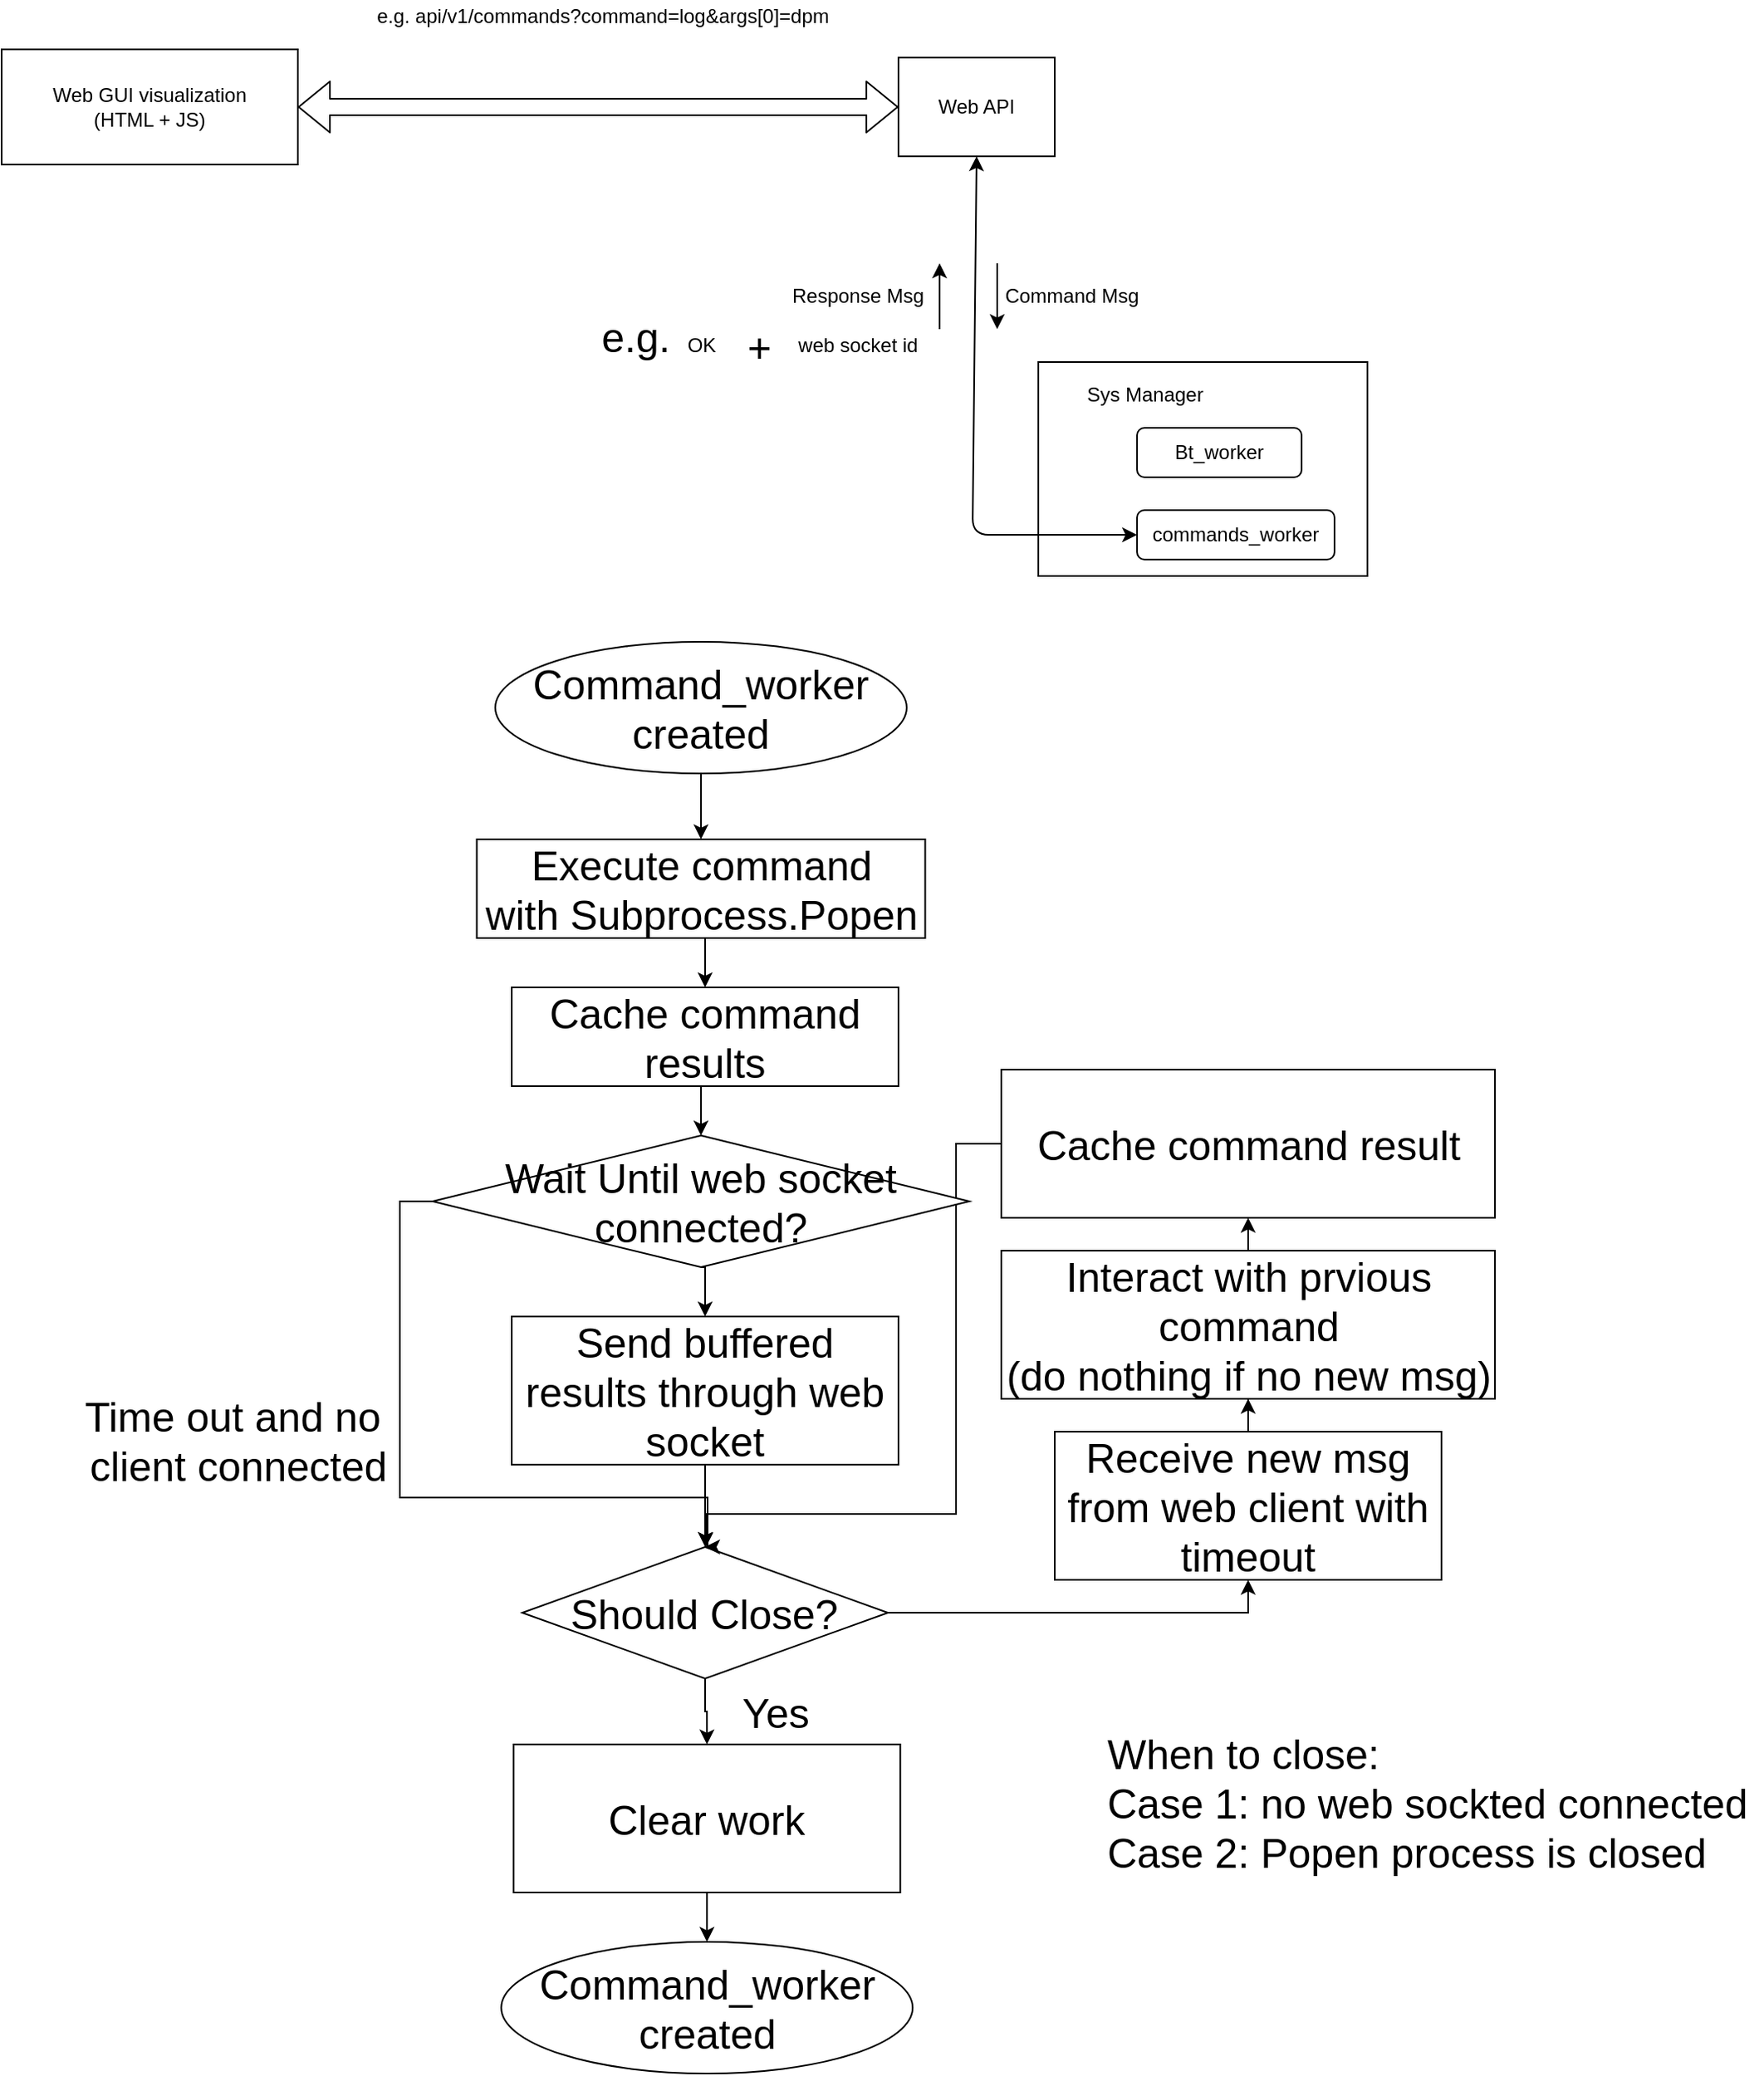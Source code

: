 <mxfile version="14.4.2" type="github">
  <diagram id="ZYOT2A9pMRVEgB5S3qTo" name="Page-1">
    <mxGraphModel dx="1903" dy="621" grid="1" gridSize="10" guides="1" tooltips="1" connect="1" arrows="1" fold="1" page="1" pageScale="1" pageWidth="850" pageHeight="1100" math="0" shadow="0">
      <root>
        <mxCell id="0" />
        <mxCell id="1" parent="0" />
        <mxCell id="k_Km968nEYDGOmCtCJIA-1" value="Web GUI visualization&lt;br&gt;(HTML + JS)" style="rounded=0;whiteSpace=wrap;html=1;" vertex="1" parent="1">
          <mxGeometry x="-180" y="290" width="180" height="70" as="geometry" />
        </mxCell>
        <mxCell id="k_Km968nEYDGOmCtCJIA-2" value="Web API" style="rounded=0;whiteSpace=wrap;html=1;" vertex="1" parent="1">
          <mxGeometry x="365" y="295" width="95" height="60" as="geometry" />
        </mxCell>
        <mxCell id="k_Km968nEYDGOmCtCJIA-3" value="" style="rounded=0;whiteSpace=wrap;html=1;" vertex="1" parent="1">
          <mxGeometry x="450" y="480" width="200" height="130" as="geometry" />
        </mxCell>
        <mxCell id="k_Km968nEYDGOmCtCJIA-4" value="Bt_worker" style="rounded=1;whiteSpace=wrap;html=1;" vertex="1" parent="1">
          <mxGeometry x="510" y="520" width="100" height="30" as="geometry" />
        </mxCell>
        <mxCell id="k_Km968nEYDGOmCtCJIA-5" value="Sys Manager" style="text;html=1;strokeColor=none;fillColor=none;align=center;verticalAlign=middle;whiteSpace=wrap;rounded=0;" vertex="1" parent="1">
          <mxGeometry x="470" y="490" width="90" height="20" as="geometry" />
        </mxCell>
        <mxCell id="k_Km968nEYDGOmCtCJIA-7" value="commands_worker" style="rounded=1;whiteSpace=wrap;html=1;" vertex="1" parent="1">
          <mxGeometry x="510" y="570" width="120" height="30" as="geometry" />
        </mxCell>
        <mxCell id="k_Km968nEYDGOmCtCJIA-8" value="" style="shape=flexArrow;endArrow=classic;startArrow=classic;html=1;exitX=1;exitY=0.5;exitDx=0;exitDy=0;entryX=0;entryY=0.5;entryDx=0;entryDy=0;" edge="1" parent="1" source="k_Km968nEYDGOmCtCJIA-1" target="k_Km968nEYDGOmCtCJIA-2">
          <mxGeometry width="50" height="50" relative="1" as="geometry">
            <mxPoint x="400" y="490" as="sourcePoint" />
            <mxPoint x="450" y="440" as="targetPoint" />
          </mxGeometry>
        </mxCell>
        <mxCell id="k_Km968nEYDGOmCtCJIA-9" value="" style="endArrow=classic;startArrow=classic;html=1;entryX=0.5;entryY=1;entryDx=0;entryDy=0;exitX=0;exitY=0.5;exitDx=0;exitDy=0;" edge="1" parent="1" source="k_Km968nEYDGOmCtCJIA-7" target="k_Km968nEYDGOmCtCJIA-2">
          <mxGeometry width="50" height="50" relative="1" as="geometry">
            <mxPoint x="400" y="490" as="sourcePoint" />
            <mxPoint x="450" y="440" as="targetPoint" />
            <Array as="points">
              <mxPoint x="410" y="585" />
            </Array>
          </mxGeometry>
        </mxCell>
        <mxCell id="k_Km968nEYDGOmCtCJIA-10" value="e.g. api/v1/commands?command=log&amp;amp;args[0]=dpm" style="text;html=1;strokeColor=none;fillColor=none;align=center;verticalAlign=middle;whiteSpace=wrap;rounded=0;" vertex="1" parent="1">
          <mxGeometry x="30" y="260" width="311" height="20" as="geometry" />
        </mxCell>
        <mxCell id="k_Km968nEYDGOmCtCJIA-14" value="OK&lt;br&gt;" style="text;html=1;align=center;verticalAlign=middle;resizable=0;points=[];autosize=1;" vertex="1" parent="1">
          <mxGeometry x="230" y="460" width="30" height="20" as="geometry" />
        </mxCell>
        <mxCell id="k_Km968nEYDGOmCtCJIA-16" value="Command Msg" style="text;html=1;align=center;verticalAlign=middle;resizable=0;points=[];autosize=1;" vertex="1" parent="1">
          <mxGeometry x="420" y="430" width="100" height="20" as="geometry" />
        </mxCell>
        <mxCell id="k_Km968nEYDGOmCtCJIA-19" value="" style="endArrow=classic;html=1;" edge="1" parent="1">
          <mxGeometry width="50" height="50" relative="1" as="geometry">
            <mxPoint x="425" y="420" as="sourcePoint" />
            <mxPoint x="425" y="460" as="targetPoint" />
          </mxGeometry>
        </mxCell>
        <mxCell id="k_Km968nEYDGOmCtCJIA-20" value="" style="endArrow=classic;html=1;" edge="1" parent="1">
          <mxGeometry width="50" height="50" relative="1" as="geometry">
            <mxPoint x="390" y="460" as="sourcePoint" />
            <mxPoint x="390" y="420" as="targetPoint" />
          </mxGeometry>
        </mxCell>
        <mxCell id="k_Km968nEYDGOmCtCJIA-21" value="Response Msg" style="text;html=1;align=center;verticalAlign=middle;resizable=0;points=[];autosize=1;" vertex="1" parent="1">
          <mxGeometry x="290" y="430" width="100" height="20" as="geometry" />
        </mxCell>
        <mxCell id="k_Km968nEYDGOmCtCJIA-22" value="+" style="text;html=1;align=center;verticalAlign=middle;resizable=0;points=[];autosize=1;fontSize=25;" vertex="1" parent="1">
          <mxGeometry x="265" y="450" width="30" height="40" as="geometry" />
        </mxCell>
        <mxCell id="k_Km968nEYDGOmCtCJIA-23" value="web socket id" style="text;html=1;align=center;verticalAlign=middle;resizable=0;points=[];autosize=1;" vertex="1" parent="1">
          <mxGeometry x="295" y="460" width="90" height="20" as="geometry" />
        </mxCell>
        <mxCell id="k_Km968nEYDGOmCtCJIA-27" style="edgeStyle=orthogonalEdgeStyle;rounded=0;orthogonalLoop=1;jettySize=auto;html=1;exitX=0.5;exitY=1;exitDx=0;exitDy=0;entryX=0.5;entryY=0;entryDx=0;entryDy=0;fontSize=25;" edge="1" parent="1" source="k_Km968nEYDGOmCtCJIA-25" target="k_Km968nEYDGOmCtCJIA-26">
          <mxGeometry relative="1" as="geometry" />
        </mxCell>
        <mxCell id="k_Km968nEYDGOmCtCJIA-25" value="Command_worker&lt;br&gt;created" style="ellipse;whiteSpace=wrap;html=1;fontSize=25;" vertex="1" parent="1">
          <mxGeometry x="120" y="650" width="250" height="80" as="geometry" />
        </mxCell>
        <mxCell id="k_Km968nEYDGOmCtCJIA-47" style="edgeStyle=orthogonalEdgeStyle;rounded=0;orthogonalLoop=1;jettySize=auto;html=1;exitX=0.5;exitY=1;exitDx=0;exitDy=0;entryX=0.5;entryY=0;entryDx=0;entryDy=0;fontSize=25;" edge="1" parent="1" source="k_Km968nEYDGOmCtCJIA-26" target="k_Km968nEYDGOmCtCJIA-30">
          <mxGeometry relative="1" as="geometry" />
        </mxCell>
        <mxCell id="k_Km968nEYDGOmCtCJIA-26" value="Execute command&lt;br&gt;with Subprocess.Popen" style="rounded=0;whiteSpace=wrap;html=1;fontSize=25;" vertex="1" parent="1">
          <mxGeometry x="108.75" y="770" width="272.5" height="60" as="geometry" />
        </mxCell>
        <mxCell id="k_Km968nEYDGOmCtCJIA-29" value="e.g." style="text;html=1;align=center;verticalAlign=middle;resizable=0;points=[];autosize=1;fontSize=25;" vertex="1" parent="1">
          <mxGeometry x="175" y="444" width="60" height="40" as="geometry" />
        </mxCell>
        <mxCell id="k_Km968nEYDGOmCtCJIA-48" style="edgeStyle=orthogonalEdgeStyle;rounded=0;orthogonalLoop=1;jettySize=auto;html=1;exitX=0.5;exitY=1;exitDx=0;exitDy=0;entryX=0.5;entryY=0;entryDx=0;entryDy=0;fontSize=25;" edge="1" parent="1" source="k_Km968nEYDGOmCtCJIA-30" target="k_Km968nEYDGOmCtCJIA-53">
          <mxGeometry relative="1" as="geometry">
            <mxPoint x="247.5" y="960" as="targetPoint" />
          </mxGeometry>
        </mxCell>
        <mxCell id="k_Km968nEYDGOmCtCJIA-30" value="Cache command results" style="rounded=0;whiteSpace=wrap;html=1;fontSize=25;" vertex="1" parent="1">
          <mxGeometry x="130" y="860" width="235" height="60" as="geometry" />
        </mxCell>
        <mxCell id="k_Km968nEYDGOmCtCJIA-49" style="edgeStyle=orthogonalEdgeStyle;rounded=0;orthogonalLoop=1;jettySize=auto;html=1;exitX=0.5;exitY=1;exitDx=0;exitDy=0;entryX=0.5;entryY=0;entryDx=0;entryDy=0;fontSize=25;" edge="1" parent="1" source="k_Km968nEYDGOmCtCJIA-53" target="k_Km968nEYDGOmCtCJIA-33">
          <mxGeometry relative="1" as="geometry">
            <mxPoint x="247.5" y="1020" as="sourcePoint" />
          </mxGeometry>
        </mxCell>
        <mxCell id="k_Km968nEYDGOmCtCJIA-50" style="edgeStyle=orthogonalEdgeStyle;rounded=0;orthogonalLoop=1;jettySize=auto;html=1;exitX=0.5;exitY=1;exitDx=0;exitDy=0;fontSize=25;" edge="1" parent="1" source="k_Km968nEYDGOmCtCJIA-33" target="k_Km968nEYDGOmCtCJIA-34">
          <mxGeometry relative="1" as="geometry" />
        </mxCell>
        <mxCell id="k_Km968nEYDGOmCtCJIA-33" value="Send buffered results through web socket" style="rounded=0;whiteSpace=wrap;html=1;fontSize=25;" vertex="1" parent="1">
          <mxGeometry x="130" y="1060" width="235" height="90" as="geometry" />
        </mxCell>
        <mxCell id="k_Km968nEYDGOmCtCJIA-37" style="edgeStyle=orthogonalEdgeStyle;rounded=0;orthogonalLoop=1;jettySize=auto;html=1;exitX=0.5;exitY=1;exitDx=0;exitDy=0;entryX=0.5;entryY=0;entryDx=0;entryDy=0;fontSize=25;" edge="1" parent="1" source="k_Km968nEYDGOmCtCJIA-34" target="k_Km968nEYDGOmCtCJIA-36">
          <mxGeometry relative="1" as="geometry" />
        </mxCell>
        <mxCell id="k_Km968nEYDGOmCtCJIA-41" style="edgeStyle=orthogonalEdgeStyle;rounded=0;orthogonalLoop=1;jettySize=auto;html=1;exitX=1;exitY=0.5;exitDx=0;exitDy=0;entryX=0.5;entryY=1;entryDx=0;entryDy=0;fontSize=25;" edge="1" parent="1" source="k_Km968nEYDGOmCtCJIA-34" target="k_Km968nEYDGOmCtCJIA-40">
          <mxGeometry relative="1" as="geometry" />
        </mxCell>
        <mxCell id="k_Km968nEYDGOmCtCJIA-34" value="Should Close?" style="rhombus;whiteSpace=wrap;html=1;fontSize=25;" vertex="1" parent="1">
          <mxGeometry x="136.38" y="1200" width="222.25" height="80" as="geometry" />
        </mxCell>
        <mxCell id="k_Km968nEYDGOmCtCJIA-35" value="Command_worker&lt;br&gt;created" style="ellipse;whiteSpace=wrap;html=1;fontSize=25;" vertex="1" parent="1">
          <mxGeometry x="123.63" y="1440" width="250" height="80" as="geometry" />
        </mxCell>
        <mxCell id="k_Km968nEYDGOmCtCJIA-38" style="edgeStyle=orthogonalEdgeStyle;rounded=0;orthogonalLoop=1;jettySize=auto;html=1;exitX=0.5;exitY=1;exitDx=0;exitDy=0;entryX=0.5;entryY=0;entryDx=0;entryDy=0;fontSize=25;" edge="1" parent="1" source="k_Km968nEYDGOmCtCJIA-36" target="k_Km968nEYDGOmCtCJIA-35">
          <mxGeometry relative="1" as="geometry" />
        </mxCell>
        <mxCell id="k_Km968nEYDGOmCtCJIA-36" value="Clear work" style="rounded=0;whiteSpace=wrap;html=1;fontSize=25;" vertex="1" parent="1">
          <mxGeometry x="131.13" y="1320" width="235" height="90" as="geometry" />
        </mxCell>
        <mxCell id="k_Km968nEYDGOmCtCJIA-39" value="Yes" style="text;html=1;align=center;verticalAlign=middle;resizable=0;points=[];autosize=1;fontSize=25;" vertex="1" parent="1">
          <mxGeometry x="260" y="1280" width="60" height="40" as="geometry" />
        </mxCell>
        <mxCell id="k_Km968nEYDGOmCtCJIA-43" style="edgeStyle=orthogonalEdgeStyle;rounded=0;orthogonalLoop=1;jettySize=auto;html=1;exitX=0.5;exitY=0;exitDx=0;exitDy=0;fontSize=25;" edge="1" parent="1" source="k_Km968nEYDGOmCtCJIA-40" target="k_Km968nEYDGOmCtCJIA-42">
          <mxGeometry relative="1" as="geometry" />
        </mxCell>
        <mxCell id="k_Km968nEYDGOmCtCJIA-40" value="Receive new msg from web client with timeout" style="rounded=0;whiteSpace=wrap;html=1;fontSize=25;" vertex="1" parent="1">
          <mxGeometry x="460" y="1130" width="235" height="90" as="geometry" />
        </mxCell>
        <mxCell id="k_Km968nEYDGOmCtCJIA-45" style="edgeStyle=orthogonalEdgeStyle;rounded=0;orthogonalLoop=1;jettySize=auto;html=1;exitX=0.5;exitY=0;exitDx=0;exitDy=0;entryX=0.5;entryY=1;entryDx=0;entryDy=0;fontSize=25;" edge="1" parent="1" source="k_Km968nEYDGOmCtCJIA-42" target="k_Km968nEYDGOmCtCJIA-44">
          <mxGeometry relative="1" as="geometry" />
        </mxCell>
        <mxCell id="k_Km968nEYDGOmCtCJIA-42" value="Interact with prvious command&lt;br&gt;(do nothing if no new msg)" style="rounded=0;whiteSpace=wrap;html=1;fontSize=25;" vertex="1" parent="1">
          <mxGeometry x="427.5" y="1020" width="300" height="90" as="geometry" />
        </mxCell>
        <mxCell id="k_Km968nEYDGOmCtCJIA-51" style="edgeStyle=orthogonalEdgeStyle;rounded=0;orthogonalLoop=1;jettySize=auto;html=1;exitX=0;exitY=0.5;exitDx=0;exitDy=0;fontSize=25;" edge="1" parent="1" source="k_Km968nEYDGOmCtCJIA-44" target="k_Km968nEYDGOmCtCJIA-34">
          <mxGeometry relative="1" as="geometry">
            <Array as="points">
              <mxPoint x="400" y="955" />
              <mxPoint x="400" y="1180" />
              <mxPoint x="248" y="1180" />
            </Array>
          </mxGeometry>
        </mxCell>
        <mxCell id="k_Km968nEYDGOmCtCJIA-44" value="Cache command result" style="rounded=0;whiteSpace=wrap;html=1;fontSize=25;" vertex="1" parent="1">
          <mxGeometry x="427.5" y="910" width="300" height="90" as="geometry" />
        </mxCell>
        <mxCell id="k_Km968nEYDGOmCtCJIA-52" value="When to close:&lt;br&gt;&lt;div&gt;&lt;span&gt;Case 1: no web sockted connected&lt;/span&gt;&lt;/div&gt;&lt;div&gt;&lt;span&gt;Case 2: Popen process is closed&lt;/span&gt;&lt;span&gt;&amp;nbsp;&lt;/span&gt;&lt;/div&gt;" style="text;html=1;align=left;verticalAlign=middle;resizable=0;points=[];autosize=1;fontSize=25;" vertex="1" parent="1">
          <mxGeometry x="490" y="1305" width="400" height="100" as="geometry" />
        </mxCell>
        <mxCell id="k_Km968nEYDGOmCtCJIA-54" style="edgeStyle=orthogonalEdgeStyle;rounded=0;orthogonalLoop=1;jettySize=auto;html=1;exitX=0;exitY=0.5;exitDx=0;exitDy=0;entryX=0.5;entryY=0;entryDx=0;entryDy=0;fontSize=25;" edge="1" parent="1" source="k_Km968nEYDGOmCtCJIA-53" target="k_Km968nEYDGOmCtCJIA-34">
          <mxGeometry relative="1" as="geometry">
            <Array as="points">
              <mxPoint x="62" y="990" />
              <mxPoint x="62" y="1170" />
              <mxPoint x="249" y="1170" />
              <mxPoint x="249" y="1200" />
            </Array>
          </mxGeometry>
        </mxCell>
        <mxCell id="k_Km968nEYDGOmCtCJIA-53" value="Wait Until web socket connected?" style="rhombus;whiteSpace=wrap;html=1;fontSize=25;" vertex="1" parent="1">
          <mxGeometry x="81.93" y="950" width="326.13" height="80" as="geometry" />
        </mxCell>
        <mxCell id="k_Km968nEYDGOmCtCJIA-55" value="Time out and no&lt;br&gt;&amp;nbsp;client connected" style="text;html=1;align=center;verticalAlign=middle;resizable=0;points=[];autosize=1;fontSize=25;" vertex="1" parent="1">
          <mxGeometry x="-140" y="1100" width="200" height="70" as="geometry" />
        </mxCell>
      </root>
    </mxGraphModel>
  </diagram>
</mxfile>

